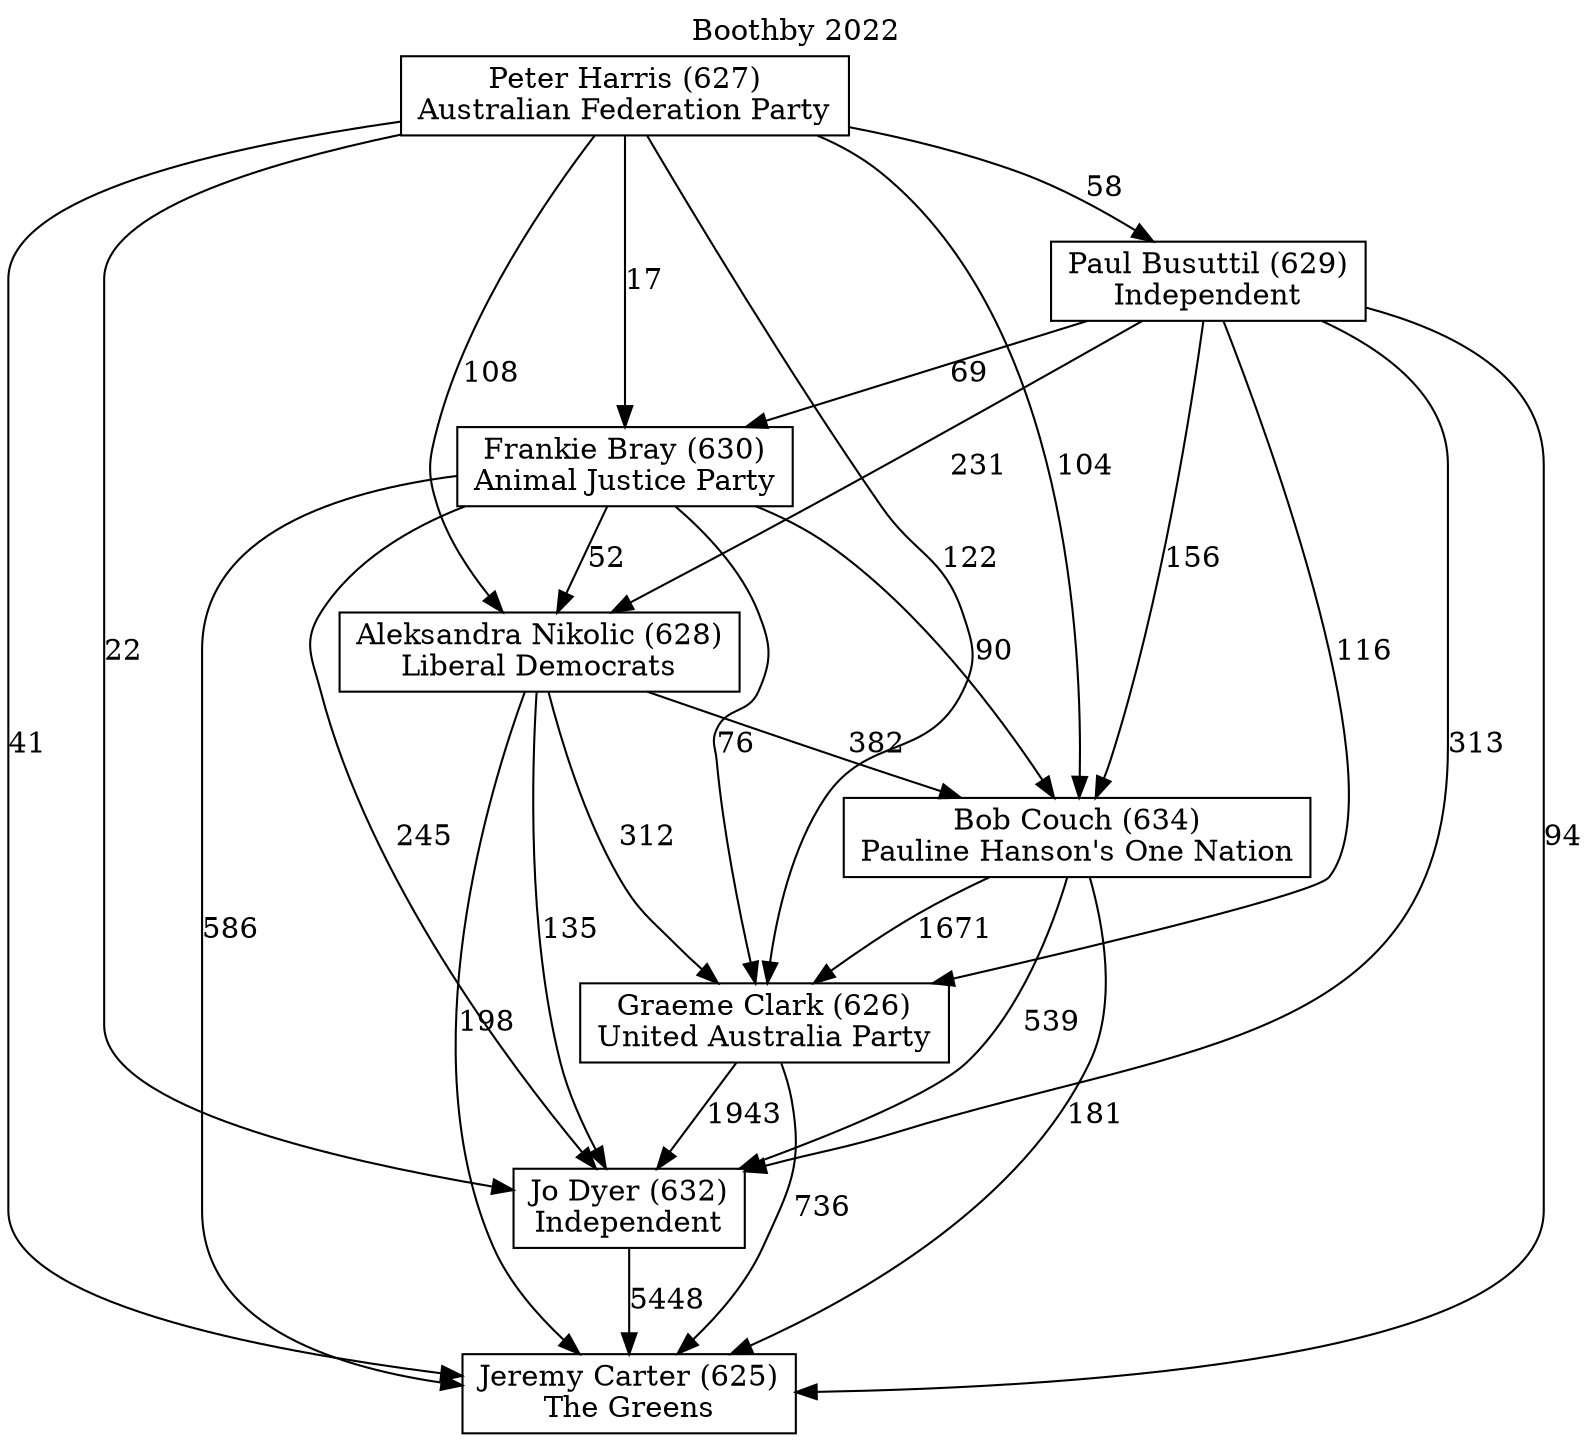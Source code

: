 // House preference flow
digraph "Jeremy Carter (625)_Boothby_2022" {
	graph [label="Boothby 2022" labelloc=t mclimit=10]
	node [shape=box]
	"Peter Harris (627)" [label="Peter Harris (627)
Australian Federation Party"]
	"Frankie Bray (630)" [label="Frankie Bray (630)
Animal Justice Party"]
	"Jeremy Carter (625)" [label="Jeremy Carter (625)
The Greens"]
	"Graeme Clark (626)" [label="Graeme Clark (626)
United Australia Party"]
	"Bob Couch (634)" [label="Bob Couch (634)
Pauline Hanson's One Nation"]
	"Paul Busuttil (629)" [label="Paul Busuttil (629)
Independent"]
	"Jo Dyer (632)" [label="Jo Dyer (632)
Independent"]
	"Aleksandra Nikolic (628)" [label="Aleksandra Nikolic (628)
Liberal Democrats"]
	"Frankie Bray (630)" -> "Graeme Clark (626)" [label=76]
	"Aleksandra Nikolic (628)" -> "Jeremy Carter (625)" [label=198]
	"Graeme Clark (626)" -> "Jeremy Carter (625)" [label=736]
	"Paul Busuttil (629)" -> "Aleksandra Nikolic (628)" [label=231]
	"Paul Busuttil (629)" -> "Graeme Clark (626)" [label=116]
	"Peter Harris (627)" -> "Paul Busuttil (629)" [label=58]
	"Peter Harris (627)" -> "Aleksandra Nikolic (628)" [label=108]
	"Frankie Bray (630)" -> "Jo Dyer (632)" [label=245]
	"Jo Dyer (632)" -> "Jeremy Carter (625)" [label=5448]
	"Paul Busuttil (629)" -> "Jeremy Carter (625)" [label=94]
	"Aleksandra Nikolic (628)" -> "Graeme Clark (626)" [label=312]
	"Frankie Bray (630)" -> "Bob Couch (634)" [label=90]
	"Graeme Clark (626)" -> "Jo Dyer (632)" [label=1943]
	"Paul Busuttil (629)" -> "Bob Couch (634)" [label=156]
	"Aleksandra Nikolic (628)" -> "Bob Couch (634)" [label=382]
	"Peter Harris (627)" -> "Graeme Clark (626)" [label=122]
	"Peter Harris (627)" -> "Jeremy Carter (625)" [label=41]
	"Paul Busuttil (629)" -> "Frankie Bray (630)" [label=69]
	"Frankie Bray (630)" -> "Jeremy Carter (625)" [label=586]
	"Bob Couch (634)" -> "Graeme Clark (626)" [label=1671]
	"Aleksandra Nikolic (628)" -> "Jo Dyer (632)" [label=135]
	"Peter Harris (627)" -> "Bob Couch (634)" [label=104]
	"Bob Couch (634)" -> "Jo Dyer (632)" [label=539]
	"Peter Harris (627)" -> "Frankie Bray (630)" [label=17]
	"Peter Harris (627)" -> "Jo Dyer (632)" [label=22]
	"Bob Couch (634)" -> "Jeremy Carter (625)" [label=181]
	"Paul Busuttil (629)" -> "Jo Dyer (632)" [label=313]
	"Frankie Bray (630)" -> "Aleksandra Nikolic (628)" [label=52]
}
